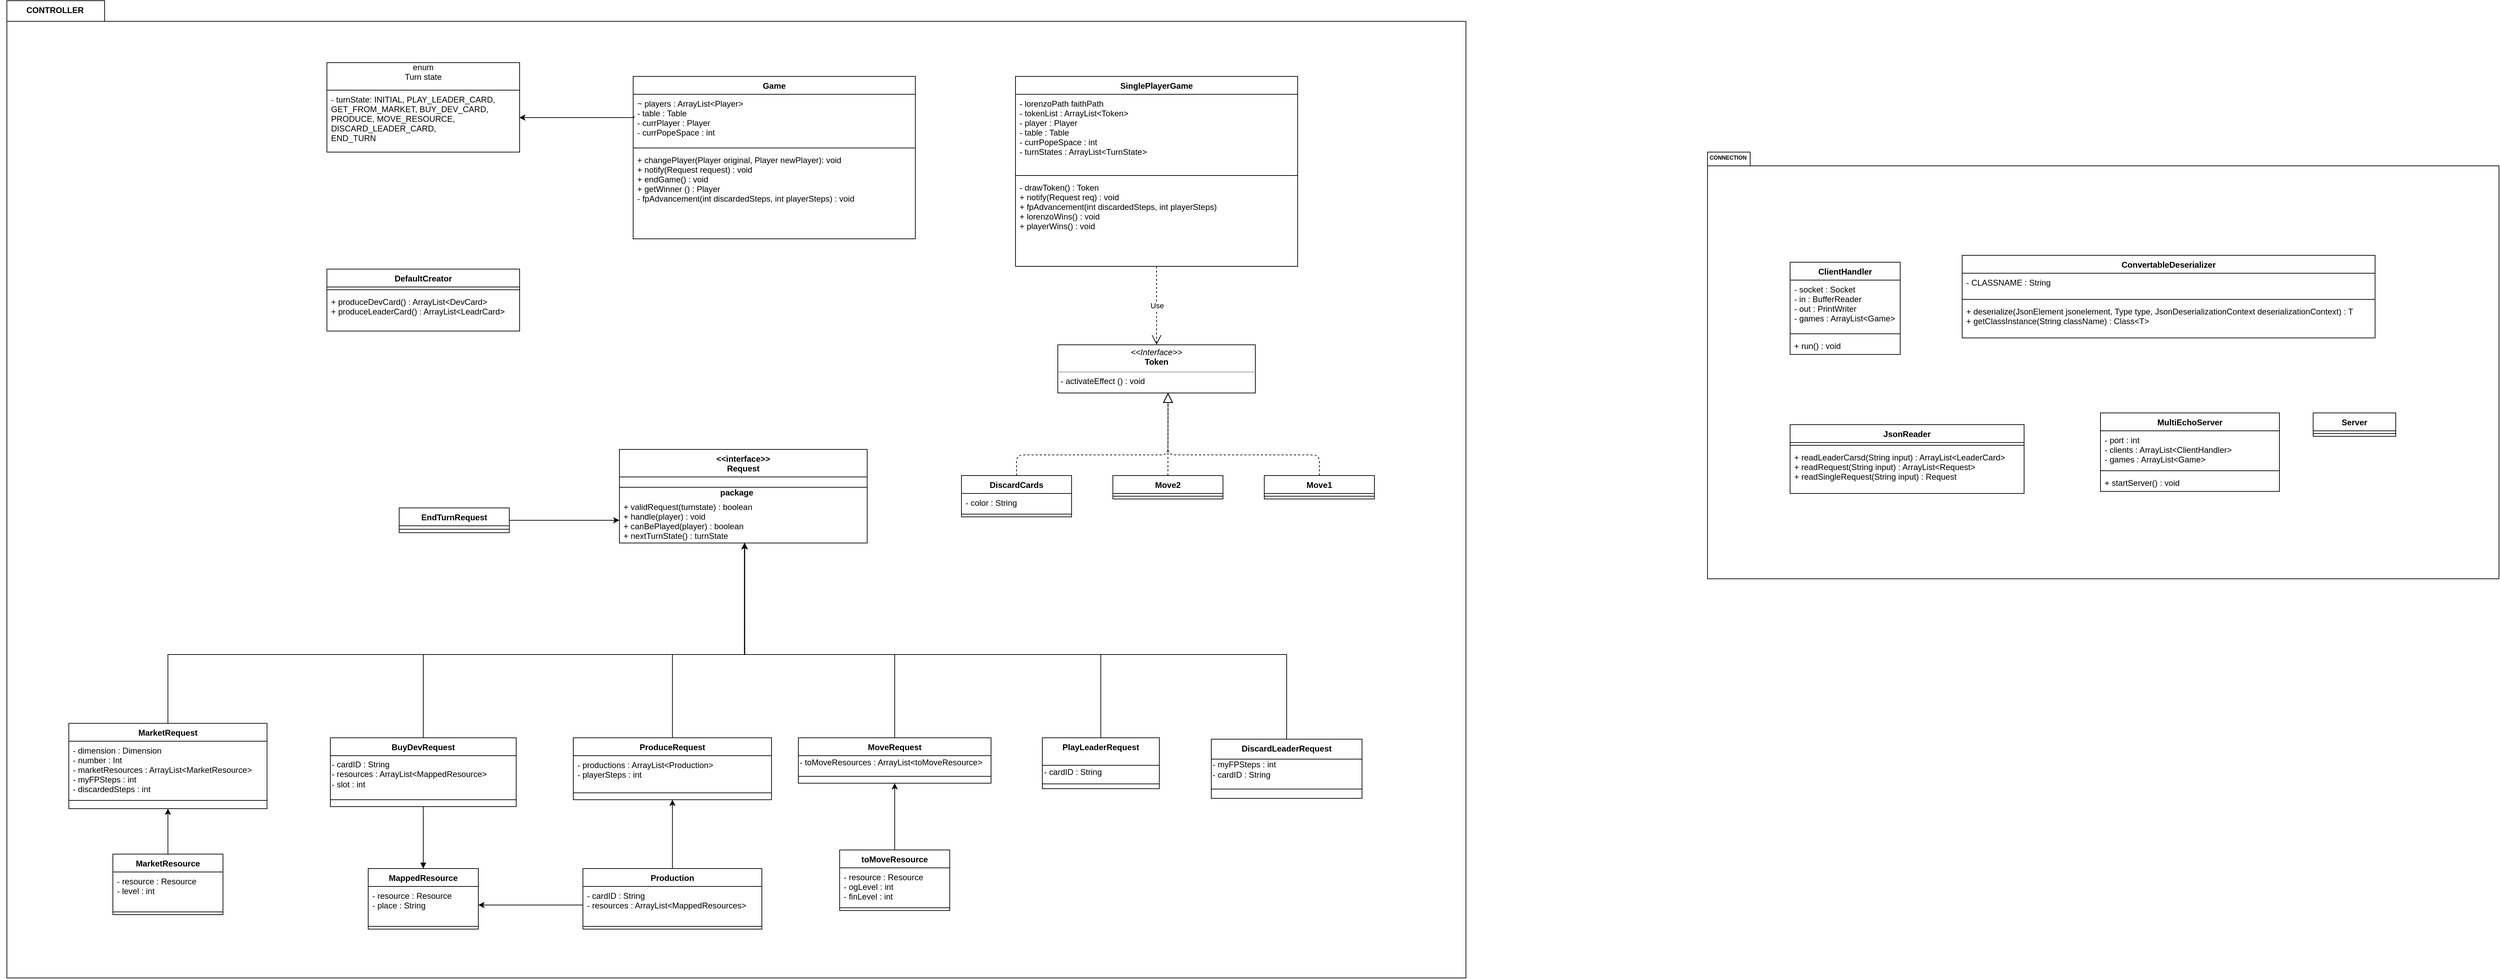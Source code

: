 <mxfile version="14.6.13" type="github">
  <diagram id="XjBvma8TKEidSXA-A0vw" name="Pagina-2">
    <mxGraphModel dx="3437" dy="459" grid="1" gridSize="10" guides="1" tooltips="1" connect="1" arrows="1" fold="1" page="1" pageScale="1" pageWidth="827" pageHeight="1169" math="0" shadow="0">
      <root>
        <mxCell id="zuPwHXy1TFyjWQxAL-yT-0" />
        <mxCell id="zuPwHXy1TFyjWQxAL-yT-1" parent="zuPwHXy1TFyjWQxAL-yT-0" />
        <mxCell id="CXDdSFIX0ZnYIhV8G9Mw-47" value="package" style="shape=folder;fontStyle=1;spacingTop=10;tabWidth=40;tabHeight=30;tabPosition=left;html=1;fillColor=none;" vertex="1" parent="zuPwHXy1TFyjWQxAL-yT-1">
          <mxGeometry x="-641" y="1350" width="2120" height="1420" as="geometry" />
        </mxCell>
        <mxCell id="zuPwHXy1TFyjWQxAL-yT-3" value="CONTROLLER" style="text;align=center;fontStyle=1;verticalAlign=middle;spacingLeft=3;spacingRight=3;strokeColor=none;rotatable=0;points=[[0,0.5],[1,0.5]];portConstraint=eastwest;fillColor=none;" parent="zuPwHXy1TFyjWQxAL-yT-1" vertex="1">
          <mxGeometry x="-651" y="1350" width="160" height="26" as="geometry" />
        </mxCell>
        <mxCell id="zuPwHXy1TFyjWQxAL-yT-4" value="Game" style="swimlane;fontStyle=1;align=center;verticalAlign=top;childLayout=stackLayout;horizontal=1;startSize=26;horizontalStack=0;resizeParent=1;resizeParentMax=0;resizeLast=0;collapsible=1;marginBottom=0;fillColor=none;" parent="zuPwHXy1TFyjWQxAL-yT-1" vertex="1">
          <mxGeometry x="269" y="1460" width="410" height="236" as="geometry" />
        </mxCell>
        <mxCell id="zuPwHXy1TFyjWQxAL-yT-5" value="~ players : ArrayList&lt;Player&gt;&#xa;- table : Table&#xa;- currPlayer : Player&#xa;- currPopeSpace : int&#xa;&#xa;" style="text;strokeColor=none;fillColor=none;align=left;verticalAlign=top;spacingLeft=4;spacingRight=4;overflow=hidden;rotatable=0;points=[[0,0.5],[1,0.5]];portConstraint=eastwest;" parent="zuPwHXy1TFyjWQxAL-yT-4" vertex="1">
          <mxGeometry y="26" width="410" height="74" as="geometry" />
        </mxCell>
        <mxCell id="zuPwHXy1TFyjWQxAL-yT-6" value="" style="line;strokeWidth=1;fillColor=none;align=left;verticalAlign=middle;spacingTop=-1;spacingLeft=3;spacingRight=3;rotatable=0;labelPosition=right;points=[];portConstraint=eastwest;" parent="zuPwHXy1TFyjWQxAL-yT-4" vertex="1">
          <mxGeometry y="100" width="410" height="8" as="geometry" />
        </mxCell>
        <mxCell id="zuPwHXy1TFyjWQxAL-yT-7" value="+ changePlayer(Player original, Player newPlayer): void&#xa;+ notify(Request request) : void&#xa;+ endGame() : void&#xa;+ getWinner () : Player&#xa;- fpAdvancement(int discardedSteps, int playerSteps) : void&#xa;          " style="text;strokeColor=none;fillColor=none;align=left;verticalAlign=top;spacingLeft=4;spacingRight=4;overflow=hidden;rotatable=0;points=[[0,0.5],[1,0.5]];portConstraint=eastwest;" parent="zuPwHXy1TFyjWQxAL-yT-4" vertex="1">
          <mxGeometry y="108" width="410" height="128" as="geometry" />
        </mxCell>
        <mxCell id="zuPwHXy1TFyjWQxAL-yT-15" value="SinglePlayerGame" style="swimlane;fontStyle=1;align=center;verticalAlign=top;childLayout=stackLayout;horizontal=1;startSize=26;horizontalStack=0;resizeParent=1;resizeParentMax=0;resizeLast=0;collapsible=1;marginBottom=0;fillColor=none;" parent="zuPwHXy1TFyjWQxAL-yT-1" vertex="1">
          <mxGeometry x="824.5" y="1460" width="410" height="276" as="geometry" />
        </mxCell>
        <mxCell id="zuPwHXy1TFyjWQxAL-yT-16" value="- lorenzoPath faithPath&#xa;- tokenList : ArrayList&lt;Token&gt;&#xa;- player : Player&#xa;- table : Table&#xa;- currPopeSpace : int&#xa;- turnStates : ArrayList&lt;TurnState&gt;&#xa;" style="text;strokeColor=none;fillColor=none;align=left;verticalAlign=top;spacingLeft=4;spacingRight=4;overflow=hidden;rotatable=0;points=[[0,0.5],[1,0.5]];portConstraint=eastwest;" parent="zuPwHXy1TFyjWQxAL-yT-15" vertex="1">
          <mxGeometry y="26" width="410" height="114" as="geometry" />
        </mxCell>
        <mxCell id="zuPwHXy1TFyjWQxAL-yT-17" value="" style="line;strokeWidth=1;fillColor=none;align=left;verticalAlign=middle;spacingTop=-1;spacingLeft=3;spacingRight=3;rotatable=0;labelPosition=right;points=[];portConstraint=eastwest;" parent="zuPwHXy1TFyjWQxAL-yT-15" vertex="1">
          <mxGeometry y="140" width="410" height="8" as="geometry" />
        </mxCell>
        <mxCell id="zuPwHXy1TFyjWQxAL-yT-18" value="- drawToken() : Token&#xa;+ notify(Request req) : void&#xa;+ fpAdvancement(int discardedSteps, int playerSteps)&#xa;+ lorenzoWins() : void&#xa;+ playerWins() : void" style="text;strokeColor=none;fillColor=none;align=left;verticalAlign=top;spacingLeft=4;spacingRight=4;overflow=hidden;rotatable=0;points=[[0,0.5],[1,0.5]];portConstraint=eastwest;" parent="zuPwHXy1TFyjWQxAL-yT-15" vertex="1">
          <mxGeometry y="148" width="410" height="128" as="geometry" />
        </mxCell>
        <mxCell id="zuPwHXy1TFyjWQxAL-yT-23" value="&lt;p style=&quot;margin: 0px ; margin-top: 4px ; text-align: center&quot;&gt;&lt;i&gt;&amp;lt;&amp;lt;Interface&amp;gt;&amp;gt;&lt;/i&gt;&lt;br&gt;&lt;b&gt;Token&lt;/b&gt;&lt;/p&gt;&lt;hr size=&quot;1&quot;&gt;&lt;p style=&quot;margin: 0px ; margin-left: 4px&quot;&gt;- activateEffect () : void&lt;br&gt;&lt;/p&gt;" style="verticalAlign=top;align=left;overflow=fill;fontSize=12;fontFamily=Helvetica;html=1;" parent="zuPwHXy1TFyjWQxAL-yT-1" vertex="1">
          <mxGeometry x="886" y="1850" width="287" height="70" as="geometry" />
        </mxCell>
        <mxCell id="zuPwHXy1TFyjWQxAL-yT-24" value="DiscardCards" style="swimlane;fontStyle=1;align=center;verticalAlign=top;childLayout=stackLayout;horizontal=1;startSize=26;horizontalStack=0;resizeParent=1;resizeParentMax=0;resizeLast=0;collapsible=1;marginBottom=0;" parent="zuPwHXy1TFyjWQxAL-yT-1" vertex="1">
          <mxGeometry x="746" y="2040" width="160" height="60" as="geometry" />
        </mxCell>
        <mxCell id="zuPwHXy1TFyjWQxAL-yT-25" value="- color : String" style="text;strokeColor=none;fillColor=none;align=left;verticalAlign=top;spacingLeft=4;spacingRight=4;overflow=hidden;rotatable=0;points=[[0,0.5],[1,0.5]];portConstraint=eastwest;" parent="zuPwHXy1TFyjWQxAL-yT-24" vertex="1">
          <mxGeometry y="26" width="160" height="26" as="geometry" />
        </mxCell>
        <mxCell id="zuPwHXy1TFyjWQxAL-yT-26" value="" style="line;strokeWidth=1;fillColor=none;align=left;verticalAlign=middle;spacingTop=-1;spacingLeft=3;spacingRight=3;rotatable=0;labelPosition=right;points=[];portConstraint=eastwest;" parent="zuPwHXy1TFyjWQxAL-yT-24" vertex="1">
          <mxGeometry y="52" width="160" height="8" as="geometry" />
        </mxCell>
        <mxCell id="zuPwHXy1TFyjWQxAL-yT-27" value="" style="endArrow=block;dashed=1;endFill=0;endSize=12;html=1;exitX=0.5;exitY=0;exitDx=0;exitDy=0;entryX=0.558;entryY=0.997;entryDx=0;entryDy=0;entryPerimeter=0;" parent="zuPwHXy1TFyjWQxAL-yT-1" source="zuPwHXy1TFyjWQxAL-yT-24" target="zuPwHXy1TFyjWQxAL-yT-23" edge="1">
          <mxGeometry width="160" relative="1" as="geometry">
            <mxPoint x="726" y="2270" as="sourcePoint" />
            <mxPoint x="1049" y="2060" as="targetPoint" />
            <Array as="points">
              <mxPoint x="826" y="2010" />
              <mxPoint x="939" y="2010" />
              <mxPoint x="1046" y="2010" />
            </Array>
          </mxGeometry>
        </mxCell>
        <mxCell id="zuPwHXy1TFyjWQxAL-yT-28" value="Move2" style="swimlane;fontStyle=1;align=center;verticalAlign=top;childLayout=stackLayout;horizontal=1;startSize=26;horizontalStack=0;resizeParent=1;resizeParentMax=0;resizeLast=0;collapsible=1;marginBottom=0;" parent="zuPwHXy1TFyjWQxAL-yT-1" vertex="1">
          <mxGeometry x="966" y="2040" width="160" height="34" as="geometry" />
        </mxCell>
        <mxCell id="zuPwHXy1TFyjWQxAL-yT-29" value="" style="line;strokeWidth=1;fillColor=none;align=left;verticalAlign=middle;spacingTop=-1;spacingLeft=3;spacingRight=3;rotatable=0;labelPosition=right;points=[];portConstraint=eastwest;" parent="zuPwHXy1TFyjWQxAL-yT-28" vertex="1">
          <mxGeometry y="26" width="160" height="8" as="geometry" />
        </mxCell>
        <mxCell id="zuPwHXy1TFyjWQxAL-yT-30" value="Move1" style="swimlane;fontStyle=1;align=center;verticalAlign=top;childLayout=stackLayout;horizontal=1;startSize=26;horizontalStack=0;resizeParent=1;resizeParentMax=0;resizeLast=0;collapsible=1;marginBottom=0;" parent="zuPwHXy1TFyjWQxAL-yT-1" vertex="1">
          <mxGeometry x="1186" y="2040" width="160" height="34" as="geometry" />
        </mxCell>
        <mxCell id="zuPwHXy1TFyjWQxAL-yT-31" value="" style="line;strokeWidth=1;fillColor=none;align=left;verticalAlign=middle;spacingTop=-1;spacingLeft=3;spacingRight=3;rotatable=0;labelPosition=right;points=[];portConstraint=eastwest;" parent="zuPwHXy1TFyjWQxAL-yT-30" vertex="1">
          <mxGeometry y="26" width="160" height="8" as="geometry" />
        </mxCell>
        <mxCell id="zuPwHXy1TFyjWQxAL-yT-32" value="" style="endArrow=block;dashed=1;endFill=0;endSize=12;html=1;exitX=0.5;exitY=0;exitDx=0;exitDy=0;entryX=0.558;entryY=0.997;entryDx=0;entryDy=0;entryPerimeter=0;" parent="zuPwHXy1TFyjWQxAL-yT-1" source="zuPwHXy1TFyjWQxAL-yT-28" edge="1" target="zuPwHXy1TFyjWQxAL-yT-23">
          <mxGeometry width="160" relative="1" as="geometry">
            <mxPoint x="1036" y="2310" as="sourcePoint" />
            <mxPoint x="1046" y="2060" as="targetPoint" />
          </mxGeometry>
        </mxCell>
        <mxCell id="zuPwHXy1TFyjWQxAL-yT-33" value="" style="endArrow=block;dashed=1;endFill=0;endSize=12;html=1;exitX=0.5;exitY=0;exitDx=0;exitDy=0;entryX=0.558;entryY=0.996;entryDx=0;entryDy=0;entryPerimeter=0;" parent="zuPwHXy1TFyjWQxAL-yT-1" source="zuPwHXy1TFyjWQxAL-yT-30" target="zuPwHXy1TFyjWQxAL-yT-23" edge="1">
          <mxGeometry width="160" relative="1" as="geometry">
            <mxPoint x="1296" y="2290" as="sourcePoint" />
            <mxPoint x="1045" y="2064" as="targetPoint" />
            <Array as="points">
              <mxPoint x="1266" y="2010" />
              <mxPoint x="1046" y="2010" />
            </Array>
          </mxGeometry>
        </mxCell>
        <mxCell id="zuPwHXy1TFyjWQxAL-yT-34" value="Use" style="endArrow=open;endSize=12;dashed=1;html=1;entryX=0.5;entryY=0;entryDx=0;entryDy=0;" parent="zuPwHXy1TFyjWQxAL-yT-1" source="zuPwHXy1TFyjWQxAL-yT-18" target="zuPwHXy1TFyjWQxAL-yT-23" edge="1">
          <mxGeometry width="160" relative="1" as="geometry">
            <mxPoint x="310" y="2040" as="sourcePoint" />
            <mxPoint x="470" y="2040" as="targetPoint" />
          </mxGeometry>
        </mxCell>
        <mxCell id="QdaKhmfzMMFKIb9w_ULD-0" value="enum&#xa;Turn state&#xa;" style="swimlane;fontStyle=0;childLayout=stackLayout;horizontal=1;startSize=40;fillColor=none;horizontalStack=0;resizeParent=1;resizeParentMax=0;resizeLast=0;collapsible=1;marginBottom=0;" parent="zuPwHXy1TFyjWQxAL-yT-1" vertex="1">
          <mxGeometry x="-176" y="1440" width="280" height="130" as="geometry" />
        </mxCell>
        <mxCell id="QdaKhmfzMMFKIb9w_ULD-2" value="- turnState: INITIAL, PLAY_LEADER_CARD, &#xa;GET_FROM_MARKET, BUY_DEV_CARD, &#xa;PRODUCE, MOVE_RESOURCE, &#xa;DISCARD_LEADER_CARD,&#xa;END_TURN" style="text;strokeColor=none;fillColor=none;align=left;verticalAlign=top;spacingLeft=4;spacingRight=4;overflow=hidden;rotatable=0;points=[[0,0.5],[1,0.5]];portConstraint=eastwest;" parent="QdaKhmfzMMFKIb9w_ULD-0" vertex="1">
          <mxGeometry y="40" width="280" height="90" as="geometry" />
        </mxCell>
        <mxCell id="UZ8g9i1Q12Po_Xgt0YLo-0" value="&lt;&lt;interface&gt;&gt;&#xa;Request" style="swimlane;fontStyle=1;align=center;verticalAlign=top;childLayout=stackLayout;horizontal=1;startSize=40;horizontalStack=0;resizeParent=1;resizeParentMax=0;resizeLast=0;collapsible=1;marginBottom=0;" parent="zuPwHXy1TFyjWQxAL-yT-1" vertex="1">
          <mxGeometry x="249" y="2002" width="360" height="136" as="geometry">
            <mxRectangle x="182" y="1730" width="110" height="30" as="alternateBounds" />
          </mxGeometry>
        </mxCell>
        <mxCell id="UZ8g9i1Q12Po_Xgt0YLo-1" value="" style="line;strokeWidth=1;fillColor=none;align=left;verticalAlign=middle;spacingTop=-1;spacingLeft=3;spacingRight=3;rotatable=0;labelPosition=right;points=[];portConstraint=eastwest;" parent="UZ8g9i1Q12Po_Xgt0YLo-0" vertex="1">
          <mxGeometry y="40" width="360" height="30" as="geometry" />
        </mxCell>
        <mxCell id="UZ8g9i1Q12Po_Xgt0YLo-2" value="+ validRequest(turnstate) : boolean&#xa;+ handle(player) : void&#xa;+ canBePlayed(player) : boolean&#xa;+ nextTurnState() : turnState&#xa;&#xa;&#xa;" style="text;strokeColor=none;fillColor=none;align=left;verticalAlign=top;spacingLeft=4;spacingRight=4;overflow=hidden;rotatable=0;points=[[0,0.5],[1,0.5]];portConstraint=eastwest;" parent="UZ8g9i1Q12Po_Xgt0YLo-0" vertex="1">
          <mxGeometry y="70" width="360" height="66" as="geometry" />
        </mxCell>
        <mxCell id="UZ8g9i1Q12Po_Xgt0YLo-13" style="edgeStyle=orthogonalEdgeStyle;rounded=0;orthogonalLoop=1;jettySize=auto;html=1;entryX=0.505;entryY=1.001;entryDx=0;entryDy=0;entryPerimeter=0;exitX=0.5;exitY=0;exitDx=0;exitDy=0;" parent="zuPwHXy1TFyjWQxAL-yT-1" source="CXDdSFIX0ZnYIhV8G9Mw-33" target="UZ8g9i1Q12Po_Xgt0YLo-2" edge="1">
          <mxGeometry relative="1" as="geometry">
            <Array as="points">
              <mxPoint x="-36" y="2300" />
              <mxPoint x="431" y="2300" />
            </Array>
            <mxPoint x="-437" y="2200" as="targetPoint" />
          </mxGeometry>
        </mxCell>
        <mxCell id="UZ8g9i1Q12Po_Xgt0YLo-6" value="MarketRequest" style="swimlane;fontStyle=1;align=center;verticalAlign=top;childLayout=stackLayout;horizontal=1;startSize=26;horizontalStack=0;resizeParent=1;resizeParentMax=0;resizeLast=0;collapsible=1;marginBottom=0;" parent="zuPwHXy1TFyjWQxAL-yT-1" vertex="1">
          <mxGeometry x="-551" y="2400" width="288" height="124" as="geometry" />
        </mxCell>
        <mxCell id="UZ8g9i1Q12Po_Xgt0YLo-8" value="- dimension : Dimension&#xa;- number : Int&#xa;- marketResources : ArrayList&lt;MarketResource&gt;&#xa;- myFPSteps : int&#xa;- discardedSteps : int" style="text;strokeColor=none;fillColor=none;align=left;verticalAlign=top;spacingLeft=4;spacingRight=4;overflow=hidden;rotatable=0;points=[[0,0.5],[1,0.5]];portConstraint=eastwest;" parent="UZ8g9i1Q12Po_Xgt0YLo-6" vertex="1">
          <mxGeometry y="26" width="288" height="74" as="geometry" />
        </mxCell>
        <mxCell id="UZ8g9i1Q12Po_Xgt0YLo-7" value="" style="line;strokeWidth=1;fillColor=none;align=left;verticalAlign=middle;spacingTop=-1;spacingLeft=3;spacingRight=3;rotatable=0;labelPosition=right;points=[];portConstraint=eastwest;" parent="UZ8g9i1Q12Po_Xgt0YLo-6" vertex="1">
          <mxGeometry y="100" width="288" height="24" as="geometry" />
        </mxCell>
        <mxCell id="UZ8g9i1Q12Po_Xgt0YLo-14" style="edgeStyle=orthogonalEdgeStyle;rounded=0;orthogonalLoop=1;jettySize=auto;html=1;exitX=0.5;exitY=0;exitDx=0;exitDy=0;entryX=0.505;entryY=1.004;entryDx=0;entryDy=0;entryPerimeter=0;" parent="zuPwHXy1TFyjWQxAL-yT-1" source="UZ8g9i1Q12Po_Xgt0YLo-6" target="UZ8g9i1Q12Po_Xgt0YLo-2" edge="1">
          <mxGeometry relative="1" as="geometry">
            <mxPoint x="-1321" y="2270" as="sourcePoint" />
            <mxPoint x="319" y="2140" as="targetPoint" />
            <Array as="points">
              <mxPoint x="-407" y="2300" />
              <mxPoint x="431" y="2300" />
            </Array>
          </mxGeometry>
        </mxCell>
        <mxCell id="7PWRgVyLpjwVJqehHupk-3" style="edgeStyle=orthogonalEdgeStyle;rounded=0;orthogonalLoop=1;jettySize=auto;html=1;entryX=0.505;entryY=0.997;entryDx=0;entryDy=0;entryPerimeter=0;exitX=0.5;exitY=0;exitDx=0;exitDy=0;" parent="zuPwHXy1TFyjWQxAL-yT-1" source="7PWRgVyLpjwVJqehHupk-1" target="UZ8g9i1Q12Po_Xgt0YLo-2" edge="1">
          <mxGeometry relative="1" as="geometry">
            <Array as="points">
              <mxPoint x="649" y="2300" />
              <mxPoint x="431" y="2300" />
            </Array>
            <mxPoint x="-437" y="2196" as="targetPoint" />
          </mxGeometry>
        </mxCell>
        <mxCell id="7PWRgVyLpjwVJqehHupk-1" value="MoveRequest" style="swimlane;fontStyle=1;align=center;verticalAlign=top;childLayout=stackLayout;horizontal=1;startSize=26;horizontalStack=0;resizeParent=1;resizeParentMax=0;resizeLast=0;collapsible=1;marginBottom=0;" parent="zuPwHXy1TFyjWQxAL-yT-1" vertex="1">
          <mxGeometry x="509" y="2421" width="280" height="66" as="geometry" />
        </mxCell>
        <mxCell id="CXDdSFIX0ZnYIhV8G9Mw-23" value="- toMoveResources : ArrayList&amp;lt;toMoveResource&amp;gt;" style="text;html=1;align=left;verticalAlign=middle;resizable=0;points=[];autosize=1;strokeColor=none;" vertex="1" parent="7PWRgVyLpjwVJqehHupk-1">
          <mxGeometry y="26" width="280" height="20" as="geometry" />
        </mxCell>
        <mxCell id="7PWRgVyLpjwVJqehHupk-2" value="" style="line;strokeWidth=1;fillColor=none;align=left;verticalAlign=middle;spacingTop=-1;spacingLeft=3;spacingRight=3;rotatable=0;labelPosition=right;points=[];portConstraint=eastwest;" parent="7PWRgVyLpjwVJqehHupk-1" vertex="1">
          <mxGeometry y="46" width="280" height="20" as="geometry" />
        </mxCell>
        <mxCell id="7PWRgVyLpjwVJqehHupk-6" style="edgeStyle=orthogonalEdgeStyle;rounded=0;orthogonalLoop=1;jettySize=auto;html=1;entryX=0.505;entryY=0.999;entryDx=0;entryDy=0;entryPerimeter=0;exitX=0.5;exitY=0;exitDx=0;exitDy=0;" parent="zuPwHXy1TFyjWQxAL-yT-1" source="7PWRgVyLpjwVJqehHupk-4" target="UZ8g9i1Q12Po_Xgt0YLo-2" edge="1">
          <mxGeometry relative="1" as="geometry">
            <Array as="points">
              <mxPoint x="949" y="2300" />
              <mxPoint x="431" y="2300" />
            </Array>
            <mxPoint x="-437" y="2196" as="targetPoint" />
          </mxGeometry>
        </mxCell>
        <mxCell id="7PWRgVyLpjwVJqehHupk-4" value="PlayLeaderRequest" style="swimlane;fontStyle=1;align=center;verticalAlign=top;childLayout=stackLayout;horizontal=1;startSize=40;horizontalStack=0;resizeParent=1;resizeParentMax=0;resizeLast=0;collapsible=1;marginBottom=0;" parent="zuPwHXy1TFyjWQxAL-yT-1" vertex="1">
          <mxGeometry x="863.5" y="2421" width="170" height="74" as="geometry" />
        </mxCell>
        <mxCell id="CXDdSFIX0ZnYIhV8G9Mw-24" value="- cardID : String" style="text;html=1;align=left;verticalAlign=middle;resizable=0;points=[];autosize=1;strokeColor=none;" vertex="1" parent="7PWRgVyLpjwVJqehHupk-4">
          <mxGeometry y="40" width="170" height="20" as="geometry" />
        </mxCell>
        <mxCell id="7PWRgVyLpjwVJqehHupk-5" value="" style="line;strokeWidth=1;fillColor=none;align=left;verticalAlign=middle;spacingTop=-1;spacingLeft=3;spacingRight=3;rotatable=0;labelPosition=right;points=[];portConstraint=eastwest;" parent="7PWRgVyLpjwVJqehHupk-4" vertex="1">
          <mxGeometry y="60" width="170" height="14" as="geometry" />
        </mxCell>
        <mxCell id="CXDdSFIX0ZnYIhV8G9Mw-10" style="edgeStyle=orthogonalEdgeStyle;rounded=0;orthogonalLoop=1;jettySize=auto;html=1;entryX=0.505;entryY=1;entryDx=0;entryDy=0;entryPerimeter=0;exitX=0.5;exitY=0;exitDx=0;exitDy=0;" edge="1" parent="zuPwHXy1TFyjWQxAL-yT-1" source="CXDdSFIX0ZnYIhV8G9Mw-6" target="UZ8g9i1Q12Po_Xgt0YLo-2">
          <mxGeometry relative="1" as="geometry">
            <mxPoint x="-436" y="2207" as="targetPoint" />
            <Array as="points">
              <mxPoint x="1219" y="2300" />
              <mxPoint x="431" y="2300" />
            </Array>
          </mxGeometry>
        </mxCell>
        <mxCell id="CXDdSFIX0ZnYIhV8G9Mw-6" value="DiscardLeaderRequest" style="swimlane;fontStyle=1;align=center;verticalAlign=top;childLayout=stackLayout;horizontal=1;startSize=29;horizontalStack=0;resizeParent=1;resizeParentMax=0;resizeLast=0;collapsible=1;marginBottom=0;" vertex="1" parent="zuPwHXy1TFyjWQxAL-yT-1">
          <mxGeometry x="1109" y="2423" width="219" height="86" as="geometry" />
        </mxCell>
        <mxCell id="CXDdSFIX0ZnYIhV8G9Mw-9" value="- myFPSteps : int&lt;br&gt;- cardID : String" style="text;html=1;align=left;verticalAlign=middle;resizable=0;points=[];autosize=1;strokeColor=none;" vertex="1" parent="CXDdSFIX0ZnYIhV8G9Mw-6">
          <mxGeometry y="29" width="219" height="30" as="geometry" />
        </mxCell>
        <mxCell id="CXDdSFIX0ZnYIhV8G9Mw-7" value="" style="line;strokeWidth=1;fillColor=none;align=left;verticalAlign=middle;spacingTop=-1;spacingLeft=3;spacingRight=3;rotatable=0;labelPosition=right;points=[];portConstraint=eastwest;" vertex="1" parent="CXDdSFIX0ZnYIhV8G9Mw-6">
          <mxGeometry y="59" width="219" height="27" as="geometry" />
        </mxCell>
        <mxCell id="CXDdSFIX0ZnYIhV8G9Mw-11" value="EndTurnRequest" style="swimlane;fontStyle=1;align=center;verticalAlign=top;childLayout=stackLayout;horizontal=1;startSize=26;horizontalStack=0;resizeParent=1;resizeParentMax=0;resizeLast=0;collapsible=1;marginBottom=0;" vertex="1" parent="zuPwHXy1TFyjWQxAL-yT-1">
          <mxGeometry x="-71" y="2087" width="160" height="36" as="geometry" />
        </mxCell>
        <mxCell id="CXDdSFIX0ZnYIhV8G9Mw-13" value="" style="line;strokeWidth=1;fillColor=none;align=left;verticalAlign=middle;spacingTop=-1;spacingLeft=3;spacingRight=3;rotatable=0;labelPosition=right;points=[];portConstraint=eastwest;" vertex="1" parent="CXDdSFIX0ZnYIhV8G9Mw-11">
          <mxGeometry y="26" width="160" height="10" as="geometry" />
        </mxCell>
        <mxCell id="CXDdSFIX0ZnYIhV8G9Mw-14" style="edgeStyle=orthogonalEdgeStyle;rounded=0;orthogonalLoop=1;jettySize=auto;html=1;exitX=1;exitY=0.5;exitDx=0;exitDy=0;" edge="1" parent="zuPwHXy1TFyjWQxAL-yT-1" source="CXDdSFIX0ZnYIhV8G9Mw-11" target="UZ8g9i1Q12Po_Xgt0YLo-2">
          <mxGeometry relative="1" as="geometry">
            <mxPoint x="-305.941" y="1860" as="sourcePoint" />
            <mxPoint x="-721" y="2010" as="targetPoint" />
            <Array as="points" />
          </mxGeometry>
        </mxCell>
        <mxCell id="CXDdSFIX0ZnYIhV8G9Mw-18" style="edgeStyle=orthogonalEdgeStyle;rounded=0;orthogonalLoop=1;jettySize=auto;html=1;entryX=0.5;entryY=1;entryDx=0;entryDy=0;" edge="1" parent="zuPwHXy1TFyjWQxAL-yT-1" source="CXDdSFIX0ZnYIhV8G9Mw-15" target="UZ8g9i1Q12Po_Xgt0YLo-6">
          <mxGeometry relative="1" as="geometry" />
        </mxCell>
        <mxCell id="CXDdSFIX0ZnYIhV8G9Mw-15" value="MarketResource" style="swimlane;fontStyle=1;align=center;verticalAlign=top;childLayout=stackLayout;horizontal=1;startSize=26;horizontalStack=0;resizeParent=1;resizeParentMax=0;resizeLast=0;collapsible=1;marginBottom=0;" vertex="1" parent="zuPwHXy1TFyjWQxAL-yT-1">
          <mxGeometry x="-487" y="2590" width="160" height="88" as="geometry" />
        </mxCell>
        <mxCell id="CXDdSFIX0ZnYIhV8G9Mw-16" value="- resource : Resource&#xa;- level : int" style="text;strokeColor=none;fillColor=none;align=left;verticalAlign=top;spacingLeft=4;spacingRight=4;overflow=hidden;rotatable=0;points=[[0,0.5],[1,0.5]];portConstraint=eastwest;" vertex="1" parent="CXDdSFIX0ZnYIhV8G9Mw-15">
          <mxGeometry y="26" width="160" height="54" as="geometry" />
        </mxCell>
        <mxCell id="CXDdSFIX0ZnYIhV8G9Mw-17" value="" style="line;strokeWidth=1;fillColor=none;align=left;verticalAlign=middle;spacingTop=-1;spacingLeft=3;spacingRight=3;rotatable=0;labelPosition=right;points=[];portConstraint=eastwest;" vertex="1" parent="CXDdSFIX0ZnYIhV8G9Mw-15">
          <mxGeometry y="80" width="160" height="8" as="geometry" />
        </mxCell>
        <mxCell id="CXDdSFIX0ZnYIhV8G9Mw-22" style="edgeStyle=orthogonalEdgeStyle;rounded=0;orthogonalLoop=1;jettySize=auto;html=1;entryX=0.5;entryY=1;entryDx=0;entryDy=0;" edge="1" parent="zuPwHXy1TFyjWQxAL-yT-1" source="CXDdSFIX0ZnYIhV8G9Mw-19" target="7PWRgVyLpjwVJqehHupk-1">
          <mxGeometry relative="1" as="geometry" />
        </mxCell>
        <mxCell id="CXDdSFIX0ZnYIhV8G9Mw-19" value="toMoveResource" style="swimlane;fontStyle=1;align=center;verticalAlign=top;childLayout=stackLayout;horizontal=1;startSize=26;horizontalStack=0;resizeParent=1;resizeParentMax=0;resizeLast=0;collapsible=1;marginBottom=0;" vertex="1" parent="zuPwHXy1TFyjWQxAL-yT-1">
          <mxGeometry x="569" y="2584" width="160" height="88" as="geometry" />
        </mxCell>
        <mxCell id="CXDdSFIX0ZnYIhV8G9Mw-20" value="- resource : Resource&#xa;- ogLevel : int&#xa;- finLevel : int" style="text;strokeColor=none;fillColor=none;align=left;verticalAlign=top;spacingLeft=4;spacingRight=4;overflow=hidden;rotatable=0;points=[[0,0.5],[1,0.5]];portConstraint=eastwest;" vertex="1" parent="CXDdSFIX0ZnYIhV8G9Mw-19">
          <mxGeometry y="26" width="160" height="54" as="geometry" />
        </mxCell>
        <mxCell id="CXDdSFIX0ZnYIhV8G9Mw-21" value="" style="line;strokeWidth=1;fillColor=none;align=left;verticalAlign=middle;spacingTop=-1;spacingLeft=3;spacingRight=3;rotatable=0;labelPosition=right;points=[];portConstraint=eastwest;" vertex="1" parent="CXDdSFIX0ZnYIhV8G9Mw-19">
          <mxGeometry y="80" width="160" height="8" as="geometry" />
        </mxCell>
        <mxCell id="CXDdSFIX0ZnYIhV8G9Mw-32" style="edgeStyle=orthogonalEdgeStyle;rounded=0;orthogonalLoop=1;jettySize=auto;html=1;entryX=0.506;entryY=1.002;entryDx=0;entryDy=0;entryPerimeter=0;" edge="1" parent="zuPwHXy1TFyjWQxAL-yT-1" source="CXDdSFIX0ZnYIhV8G9Mw-25" target="UZ8g9i1Q12Po_Xgt0YLo-2">
          <mxGeometry relative="1" as="geometry">
            <mxPoint x="-438" y="2220" as="targetPoint" />
            <Array as="points">
              <mxPoint x="326" y="2300" />
              <mxPoint x="431" y="2300" />
            </Array>
          </mxGeometry>
        </mxCell>
        <mxCell id="CXDdSFIX0ZnYIhV8G9Mw-25" value="ProduceRequest" style="swimlane;fontStyle=1;align=center;verticalAlign=top;childLayout=stackLayout;horizontal=1;startSize=26;horizontalStack=0;resizeParent=1;resizeParentMax=0;resizeLast=0;collapsible=1;marginBottom=0;" vertex="1" parent="zuPwHXy1TFyjWQxAL-yT-1">
          <mxGeometry x="182" y="2421" width="288" height="90" as="geometry" />
        </mxCell>
        <mxCell id="CXDdSFIX0ZnYIhV8G9Mw-26" value="- productions : ArrayList&lt;Production&gt;&#xa;- playerSteps : int&#xa;" style="text;strokeColor=none;fillColor=none;align=left;verticalAlign=top;spacingLeft=4;spacingRight=4;overflow=hidden;rotatable=0;points=[[0,0.5],[1,0.5]];portConstraint=eastwest;" vertex="1" parent="CXDdSFIX0ZnYIhV8G9Mw-25">
          <mxGeometry y="26" width="288" height="44" as="geometry" />
        </mxCell>
        <mxCell id="CXDdSFIX0ZnYIhV8G9Mw-27" value="" style="line;strokeWidth=1;fillColor=none;align=left;verticalAlign=middle;spacingTop=-1;spacingLeft=3;spacingRight=3;rotatable=0;labelPosition=right;points=[];portConstraint=eastwest;" vertex="1" parent="CXDdSFIX0ZnYIhV8G9Mw-25">
          <mxGeometry y="70" width="288" height="20" as="geometry" />
        </mxCell>
        <mxCell id="CXDdSFIX0ZnYIhV8G9Mw-28" style="edgeStyle=orthogonalEdgeStyle;rounded=0;orthogonalLoop=1;jettySize=auto;html=1;entryX=0.5;entryY=1;entryDx=0;entryDy=0;" edge="1" source="CXDdSFIX0ZnYIhV8G9Mw-29" target="CXDdSFIX0ZnYIhV8G9Mw-25" parent="zuPwHXy1TFyjWQxAL-yT-1">
          <mxGeometry relative="1" as="geometry" />
        </mxCell>
        <mxCell id="CXDdSFIX0ZnYIhV8G9Mw-40" style="edgeStyle=orthogonalEdgeStyle;rounded=0;orthogonalLoop=1;jettySize=auto;html=1;entryX=1;entryY=0.5;entryDx=0;entryDy=0;" edge="1" parent="zuPwHXy1TFyjWQxAL-yT-1" source="CXDdSFIX0ZnYIhV8G9Mw-29" target="CXDdSFIX0ZnYIhV8G9Mw-37">
          <mxGeometry relative="1" as="geometry">
            <mxPoint x="39" y="2655" as="targetPoint" />
            <Array as="points">
              <mxPoint x="119" y="2664" />
              <mxPoint x="119" y="2664" />
            </Array>
          </mxGeometry>
        </mxCell>
        <mxCell id="CXDdSFIX0ZnYIhV8G9Mw-29" value="Production" style="swimlane;fontStyle=1;align=center;verticalAlign=top;childLayout=stackLayout;horizontal=1;startSize=26;horizontalStack=0;resizeParent=1;resizeParentMax=0;resizeLast=0;collapsible=1;marginBottom=0;" vertex="1" parent="zuPwHXy1TFyjWQxAL-yT-1">
          <mxGeometry x="196" y="2611" width="260" height="88" as="geometry" />
        </mxCell>
        <mxCell id="CXDdSFIX0ZnYIhV8G9Mw-30" value="- cardID : String&#xa;- resources : ArrayList&lt;MappedResources&gt;" style="text;strokeColor=none;fillColor=none;align=left;verticalAlign=top;spacingLeft=4;spacingRight=4;overflow=hidden;rotatable=0;points=[[0,0.5],[1,0.5]];portConstraint=eastwest;" vertex="1" parent="CXDdSFIX0ZnYIhV8G9Mw-29">
          <mxGeometry y="26" width="260" height="54" as="geometry" />
        </mxCell>
        <mxCell id="CXDdSFIX0ZnYIhV8G9Mw-31" value="" style="line;strokeWidth=1;fillColor=none;align=left;verticalAlign=middle;spacingTop=-1;spacingLeft=3;spacingRight=3;rotatable=0;labelPosition=right;points=[];portConstraint=eastwest;" vertex="1" parent="CXDdSFIX0ZnYIhV8G9Mw-29">
          <mxGeometry y="80" width="260" height="8" as="geometry" />
        </mxCell>
        <mxCell id="CXDdSFIX0ZnYIhV8G9Mw-33" value="BuyDevRequest&#xa;" style="swimlane;fontStyle=1;align=center;verticalAlign=top;childLayout=stackLayout;horizontal=1;startSize=26;horizontalStack=0;resizeParent=1;resizeParentMax=0;resizeLast=0;collapsible=1;marginBottom=0;" vertex="1" parent="zuPwHXy1TFyjWQxAL-yT-1">
          <mxGeometry x="-171" y="2421" width="270" height="100" as="geometry" />
        </mxCell>
        <mxCell id="CXDdSFIX0ZnYIhV8G9Mw-34" value="- cardID : String&lt;br&gt;- resources : ArrayList&amp;lt;MappedResource&amp;gt;&lt;br&gt;- slot : int" style="text;html=1;strokeColor=none;fillColor=none;align=left;verticalAlign=middle;whiteSpace=wrap;rounded=0;" vertex="1" parent="CXDdSFIX0ZnYIhV8G9Mw-33">
          <mxGeometry y="26" width="270" height="54" as="geometry" />
        </mxCell>
        <mxCell id="CXDdSFIX0ZnYIhV8G9Mw-35" value="" style="line;strokeWidth=1;fillColor=none;align=left;verticalAlign=middle;spacingTop=-1;spacingLeft=3;spacingRight=3;rotatable=0;labelPosition=right;points=[];portConstraint=eastwest;" vertex="1" parent="CXDdSFIX0ZnYIhV8G9Mw-33">
          <mxGeometry y="80" width="270" height="20" as="geometry" />
        </mxCell>
        <mxCell id="CXDdSFIX0ZnYIhV8G9Mw-36" value="MappedResource" style="swimlane;fontStyle=1;align=center;verticalAlign=top;childLayout=stackLayout;horizontal=1;startSize=26;horizontalStack=0;resizeParent=1;resizeParentMax=0;resizeLast=0;collapsible=1;marginBottom=0;" vertex="1" parent="zuPwHXy1TFyjWQxAL-yT-1">
          <mxGeometry x="-116" y="2611" width="160" height="88" as="geometry" />
        </mxCell>
        <mxCell id="CXDdSFIX0ZnYIhV8G9Mw-37" value="- resource : Resource&#xa;- place : String" style="text;strokeColor=none;fillColor=none;align=left;verticalAlign=top;spacingLeft=4;spacingRight=4;overflow=hidden;rotatable=0;points=[[0,0.5],[1,0.5]];portConstraint=eastwest;" vertex="1" parent="CXDdSFIX0ZnYIhV8G9Mw-36">
          <mxGeometry y="26" width="160" height="54" as="geometry" />
        </mxCell>
        <mxCell id="CXDdSFIX0ZnYIhV8G9Mw-38" value="" style="line;strokeWidth=1;fillColor=none;align=left;verticalAlign=middle;spacingTop=-1;spacingLeft=3;spacingRight=3;rotatable=0;labelPosition=right;points=[];portConstraint=eastwest;" vertex="1" parent="CXDdSFIX0ZnYIhV8G9Mw-36">
          <mxGeometry y="80" width="160" height="8" as="geometry" />
        </mxCell>
        <mxCell id="CXDdSFIX0ZnYIhV8G9Mw-39" value="" style="html=1;verticalAlign=bottom;endArrow=block;exitX=0.5;exitY=1;exitDx=0;exitDy=0;entryX=0.5;entryY=0;entryDx=0;entryDy=0;" edge="1" parent="zuPwHXy1TFyjWQxAL-yT-1" source="CXDdSFIX0ZnYIhV8G9Mw-33" target="CXDdSFIX0ZnYIhV8G9Mw-36">
          <mxGeometry width="80" relative="1" as="geometry">
            <mxPoint x="-151" y="2675" as="sourcePoint" />
            <mxPoint x="-71" y="2675" as="targetPoint" />
          </mxGeometry>
        </mxCell>
        <mxCell id="CXDdSFIX0ZnYIhV8G9Mw-41" style="edgeStyle=orthogonalEdgeStyle;rounded=0;orthogonalLoop=1;jettySize=auto;html=1;exitX=0.003;exitY=0.427;exitDx=0;exitDy=0;exitPerimeter=0;entryX=0.998;entryY=0.443;entryDx=0;entryDy=0;entryPerimeter=0;" edge="1" parent="zuPwHXy1TFyjWQxAL-yT-1" source="zuPwHXy1TFyjWQxAL-yT-5" target="QdaKhmfzMMFKIb9w_ULD-2">
          <mxGeometry relative="1" as="geometry">
            <mxPoint x="104" y="1520" as="targetPoint" />
            <Array as="points">
              <mxPoint x="270" y="1520" />
            </Array>
          </mxGeometry>
        </mxCell>
        <mxCell id="CXDdSFIX0ZnYIhV8G9Mw-43" value="DefaultCreator" style="swimlane;fontStyle=1;align=center;verticalAlign=top;childLayout=stackLayout;horizontal=1;startSize=26;horizontalStack=0;resizeParent=1;resizeParentMax=0;resizeLast=0;collapsible=1;marginBottom=0;" vertex="1" parent="zuPwHXy1TFyjWQxAL-yT-1">
          <mxGeometry x="-176" y="1740" width="280" height="90" as="geometry" />
        </mxCell>
        <mxCell id="CXDdSFIX0ZnYIhV8G9Mw-45" value="" style="line;strokeWidth=1;fillColor=none;align=left;verticalAlign=middle;spacingTop=-1;spacingLeft=3;spacingRight=3;rotatable=0;labelPosition=right;points=[];portConstraint=eastwest;" vertex="1" parent="CXDdSFIX0ZnYIhV8G9Mw-43">
          <mxGeometry y="26" width="280" height="8" as="geometry" />
        </mxCell>
        <mxCell id="CXDdSFIX0ZnYIhV8G9Mw-46" value="+ produceDevCard() : ArrayList&lt;DevCard&gt;&#xa;+ produceLeaderCard() : ArrayList&lt;LeadrCard&gt;" style="text;strokeColor=none;fillColor=none;align=left;verticalAlign=top;spacingLeft=4;spacingRight=4;overflow=hidden;rotatable=0;points=[[0,0.5],[1,0.5]];portConstraint=eastwest;" vertex="1" parent="CXDdSFIX0ZnYIhV8G9Mw-43">
          <mxGeometry y="34" width="280" height="56" as="geometry" />
        </mxCell>
        <mxCell id="CXDdSFIX0ZnYIhV8G9Mw-48" value="" style="shape=folder;fontStyle=1;spacingTop=10;tabWidth=40;tabHeight=20;tabPosition=left;html=1;fillColor=none;" vertex="1" parent="zuPwHXy1TFyjWQxAL-yT-1">
          <mxGeometry x="1830" y="1570" width="1150" height="620" as="geometry" />
        </mxCell>
        <mxCell id="CXDdSFIX0ZnYIhV8G9Mw-49" value="CONNECTION" style="text;align=center;fontStyle=1;verticalAlign=middle;spacingLeft=3;spacingRight=3;strokeColor=none;rotatable=0;points=[[0,0.5],[1,0.5]];portConstraint=eastwest;fillColor=none;fontSize=8;" vertex="1" parent="zuPwHXy1TFyjWQxAL-yT-1">
          <mxGeometry x="1830" y="1570" width="60" height="16" as="geometry" />
        </mxCell>
        <mxCell id="CXDdSFIX0ZnYIhV8G9Mw-50" value="ClientHandler" style="swimlane;fontStyle=1;align=center;verticalAlign=top;childLayout=stackLayout;horizontal=1;startSize=26;horizontalStack=0;resizeParent=1;resizeParentMax=0;resizeLast=0;collapsible=1;marginBottom=0;fillColor=none;" vertex="1" parent="zuPwHXy1TFyjWQxAL-yT-1">
          <mxGeometry x="1950" y="1730" width="160" height="134" as="geometry" />
        </mxCell>
        <mxCell id="CXDdSFIX0ZnYIhV8G9Mw-51" value="- socket : Socket&#xa;- in : BufferReader&#xa;- out : PrintWriter&#xa;- games : ArrayList&lt;Game&gt;" style="text;strokeColor=none;fillColor=none;align=left;verticalAlign=top;spacingLeft=4;spacingRight=4;overflow=hidden;rotatable=0;points=[[0,0.5],[1,0.5]];portConstraint=eastwest;" vertex="1" parent="CXDdSFIX0ZnYIhV8G9Mw-50">
          <mxGeometry y="26" width="160" height="74" as="geometry" />
        </mxCell>
        <mxCell id="CXDdSFIX0ZnYIhV8G9Mw-52" value="" style="line;strokeWidth=1;fillColor=none;align=left;verticalAlign=middle;spacingTop=-1;spacingLeft=3;spacingRight=3;rotatable=0;labelPosition=right;points=[];portConstraint=eastwest;" vertex="1" parent="CXDdSFIX0ZnYIhV8G9Mw-50">
          <mxGeometry y="100" width="160" height="8" as="geometry" />
        </mxCell>
        <mxCell id="CXDdSFIX0ZnYIhV8G9Mw-53" value="+ run() : void" style="text;strokeColor=none;fillColor=none;align=left;verticalAlign=top;spacingLeft=4;spacingRight=4;overflow=hidden;rotatable=0;points=[[0,0.5],[1,0.5]];portConstraint=eastwest;" vertex="1" parent="CXDdSFIX0ZnYIhV8G9Mw-50">
          <mxGeometry y="108" width="160" height="26" as="geometry" />
        </mxCell>
        <mxCell id="CXDdSFIX0ZnYIhV8G9Mw-54" value="ConvertableDeserializer" style="swimlane;fontStyle=1;align=center;verticalAlign=top;childLayout=stackLayout;horizontal=1;startSize=26;horizontalStack=0;resizeParent=1;resizeParentMax=0;resizeLast=0;collapsible=1;marginBottom=0;fillColor=none;" vertex="1" parent="zuPwHXy1TFyjWQxAL-yT-1">
          <mxGeometry x="2200" y="1720" width="600" height="120" as="geometry" />
        </mxCell>
        <mxCell id="CXDdSFIX0ZnYIhV8G9Mw-55" value="- CLASSNAME : String&#xa;" style="text;strokeColor=none;fillColor=none;align=left;verticalAlign=top;spacingLeft=4;spacingRight=4;overflow=hidden;rotatable=0;points=[[0,0.5],[1,0.5]];portConstraint=eastwest;" vertex="1" parent="CXDdSFIX0ZnYIhV8G9Mw-54">
          <mxGeometry y="26" width="600" height="34" as="geometry" />
        </mxCell>
        <mxCell id="CXDdSFIX0ZnYIhV8G9Mw-56" value="" style="line;strokeWidth=1;fillColor=none;align=left;verticalAlign=middle;spacingTop=-1;spacingLeft=3;spacingRight=3;rotatable=0;labelPosition=right;points=[];portConstraint=eastwest;" vertex="1" parent="CXDdSFIX0ZnYIhV8G9Mw-54">
          <mxGeometry y="60" width="600" height="8" as="geometry" />
        </mxCell>
        <mxCell id="CXDdSFIX0ZnYIhV8G9Mw-57" value="+ deserialize(JsonElement jsonelement, Type type, JsonDeserializationContext deserializationContext) : T&#xa;+ getClassInstance(String className) : Class&lt;T&gt;" style="text;strokeColor=none;fillColor=none;align=left;verticalAlign=top;spacingLeft=4;spacingRight=4;overflow=hidden;rotatable=0;points=[[0,0.5],[1,0.5]];portConstraint=eastwest;" vertex="1" parent="CXDdSFIX0ZnYIhV8G9Mw-54">
          <mxGeometry y="68" width="600" height="52" as="geometry" />
        </mxCell>
        <mxCell id="CXDdSFIX0ZnYIhV8G9Mw-58" value="JsonReader" style="swimlane;fontStyle=1;align=center;verticalAlign=top;childLayout=stackLayout;horizontal=1;startSize=26;horizontalStack=0;resizeParent=1;resizeParentMax=0;resizeLast=0;collapsible=1;marginBottom=0;fillColor=none;" vertex="1" parent="zuPwHXy1TFyjWQxAL-yT-1">
          <mxGeometry x="1950" y="1966" width="340" height="100" as="geometry" />
        </mxCell>
        <mxCell id="CXDdSFIX0ZnYIhV8G9Mw-60" value="" style="line;strokeWidth=1;fillColor=none;align=left;verticalAlign=middle;spacingTop=-1;spacingLeft=3;spacingRight=3;rotatable=0;labelPosition=right;points=[];portConstraint=eastwest;" vertex="1" parent="CXDdSFIX0ZnYIhV8G9Mw-58">
          <mxGeometry y="26" width="340" height="8" as="geometry" />
        </mxCell>
        <mxCell id="CXDdSFIX0ZnYIhV8G9Mw-61" value="+ readLeaderCarsd(String input) : ArrayList&lt;LeaderCard&gt;&#xa;+ readRequest(String input) : ArrayList&lt;Request&gt;&#xa;+ readSingleRequest(String input) : Request" style="text;strokeColor=none;fillColor=none;align=left;verticalAlign=top;spacingLeft=4;spacingRight=4;overflow=hidden;rotatable=0;points=[[0,0.5],[1,0.5]];portConstraint=eastwest;" vertex="1" parent="CXDdSFIX0ZnYIhV8G9Mw-58">
          <mxGeometry y="34" width="340" height="66" as="geometry" />
        </mxCell>
        <mxCell id="CXDdSFIX0ZnYIhV8G9Mw-62" value="MultiEchoServer" style="swimlane;fontStyle=1;align=center;verticalAlign=top;childLayout=stackLayout;horizontal=1;startSize=26;horizontalStack=0;resizeParent=1;resizeParentMax=0;resizeLast=0;collapsible=1;marginBottom=0;fillColor=none;" vertex="1" parent="zuPwHXy1TFyjWQxAL-yT-1">
          <mxGeometry x="2401" y="1949" width="260" height="114" as="geometry" />
        </mxCell>
        <mxCell id="CXDdSFIX0ZnYIhV8G9Mw-63" value="- port : int&#xa;- clients : ArrayList&lt;ClientHandler&gt;&#xa;- games : ArrayList&lt;Game&gt;" style="text;strokeColor=none;fillColor=none;align=left;verticalAlign=top;spacingLeft=4;spacingRight=4;overflow=hidden;rotatable=0;points=[[0,0.5],[1,0.5]];portConstraint=eastwest;" vertex="1" parent="CXDdSFIX0ZnYIhV8G9Mw-62">
          <mxGeometry y="26" width="260" height="54" as="geometry" />
        </mxCell>
        <mxCell id="CXDdSFIX0ZnYIhV8G9Mw-64" value="" style="line;strokeWidth=1;fillColor=none;align=left;verticalAlign=middle;spacingTop=-1;spacingLeft=3;spacingRight=3;rotatable=0;labelPosition=right;points=[];portConstraint=eastwest;" vertex="1" parent="CXDdSFIX0ZnYIhV8G9Mw-62">
          <mxGeometry y="80" width="260" height="8" as="geometry" />
        </mxCell>
        <mxCell id="CXDdSFIX0ZnYIhV8G9Mw-65" value="+ startServer() : void" style="text;strokeColor=none;fillColor=none;align=left;verticalAlign=top;spacingLeft=4;spacingRight=4;overflow=hidden;rotatable=0;points=[[0,0.5],[1,0.5]];portConstraint=eastwest;" vertex="1" parent="CXDdSFIX0ZnYIhV8G9Mw-62">
          <mxGeometry y="88" width="260" height="26" as="geometry" />
        </mxCell>
        <mxCell id="CXDdSFIX0ZnYIhV8G9Mw-66" value="Server" style="swimlane;fontStyle=1;align=center;verticalAlign=top;childLayout=stackLayout;horizontal=1;startSize=26;horizontalStack=0;resizeParent=1;resizeParentMax=0;resizeLast=0;collapsible=1;marginBottom=0;fillColor=none;" vertex="1" parent="zuPwHXy1TFyjWQxAL-yT-1">
          <mxGeometry x="2710" y="1949" width="120" height="34" as="geometry" />
        </mxCell>
        <mxCell id="CXDdSFIX0ZnYIhV8G9Mw-68" value="" style="line;strokeWidth=1;fillColor=none;align=left;verticalAlign=middle;spacingTop=-1;spacingLeft=3;spacingRight=3;rotatable=0;labelPosition=right;points=[];portConstraint=eastwest;" vertex="1" parent="CXDdSFIX0ZnYIhV8G9Mw-66">
          <mxGeometry y="26" width="120" height="8" as="geometry" />
        </mxCell>
      </root>
    </mxGraphModel>
  </diagram>
</mxfile>
